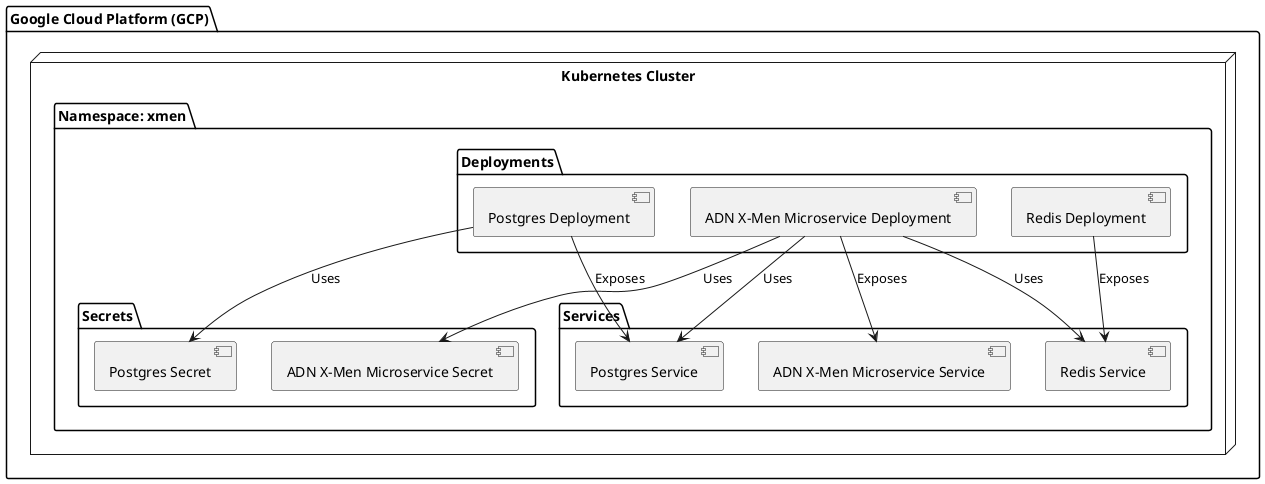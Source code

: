 @startuml
package "Google Cloud Platform (GCP)" {
    node "Kubernetes Cluster" {
        package "Namespace: xmen" {
            package "Secrets" {
                [Postgres Secret]
                [ADN X-Men Microservice Secret]
            }

            package "Deployments" {
                [Postgres Deployment]
                [Redis Deployment]
                [ADN X-Men Microservice Deployment]
            }

            package "Services" {
                [Postgres Service]
                [Redis Service]
                [ADN X-Men Microservice Service]
            }
        }
    }
}

[Postgres Deployment] --> [Postgres Service] : Exposes
[Redis Deployment] --> [Redis Service] : Exposes
[ADN X-Men Microservice Deployment] --> [ADN X-Men Microservice Service] : Exposes

[ADN X-Men Microservice Deployment] --> [Redis Service] : Uses
[ADN X-Men Microservice Deployment] --> [Postgres Service] : Uses
[ADN X-Men Microservice Deployment] --> [ADN X-Men Microservice Secret] : Uses
[Postgres Deployment] --> [Postgres Secret] : Uses

@enduml